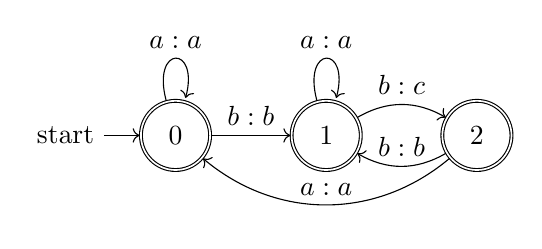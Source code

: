 \begin{tikzpicture}
    \node[state,initial,accepting] (0) {0};
    \node[state,accepting] [right=of 0] (1) {1};
    \node[state,accepting] [right=of 1] (2) {2};

    \path[->] (0) edge [loop above] node {$a:a$} (0)
                  edge node [above] {$b:b$} (1)
              (1) edge [loop above] node {$a:a$} (1)
                  edge [bend left] node [above] {$b:c$} (2)
              (2) edge [bend left=40] node [above] {$a:a$} (0)
                  edge [bend left] node [above] {$b:b$} (1)
              ;
\end{tikzpicture}
